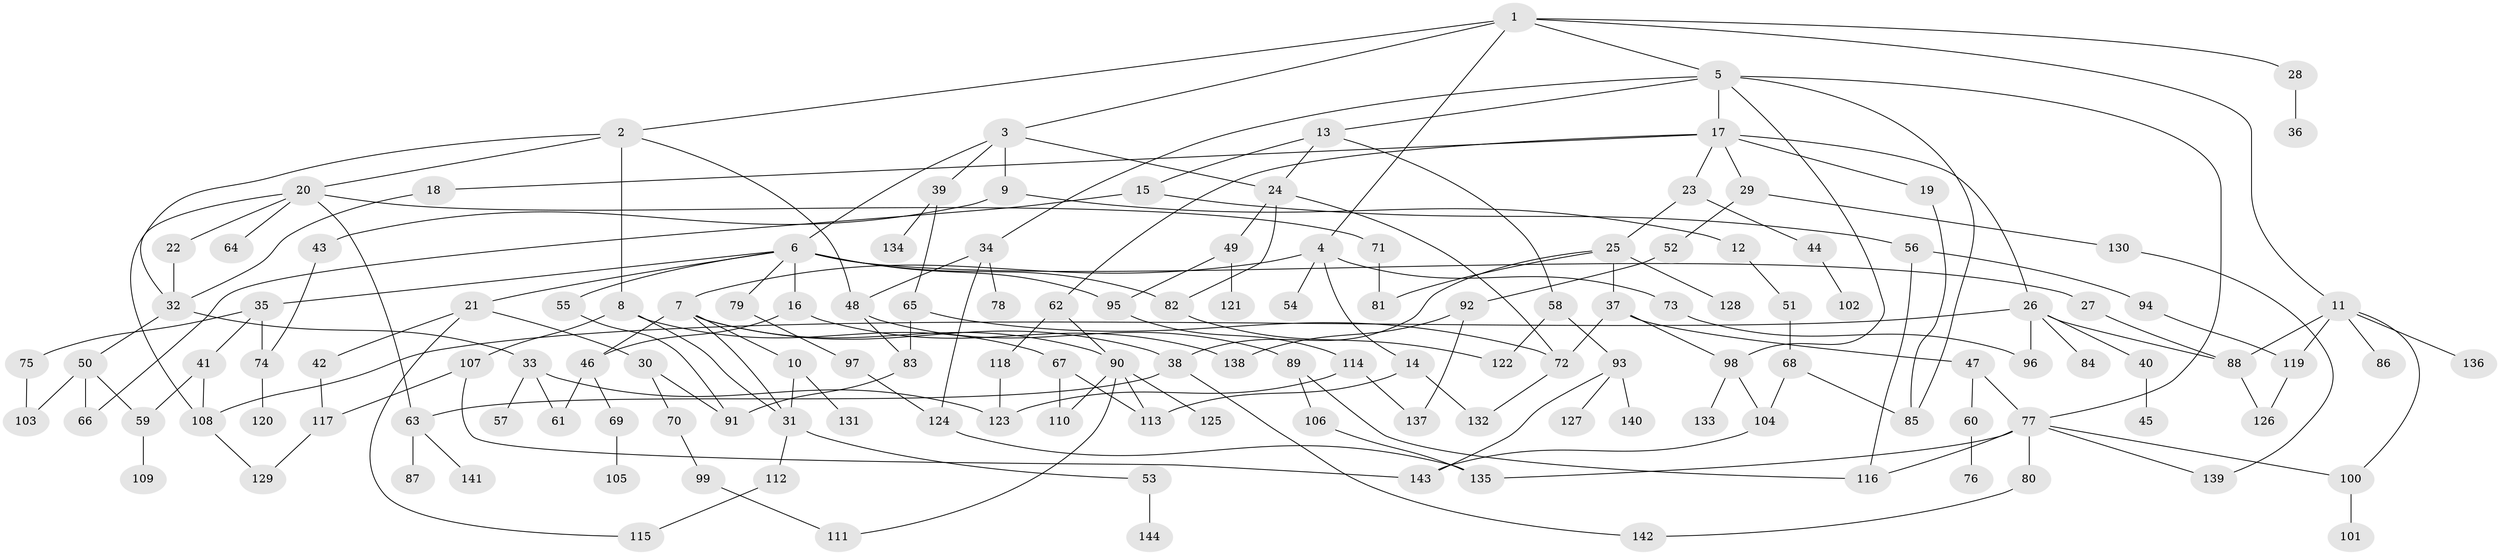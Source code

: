 // coarse degree distribution, {6: 0.04950495049504951, 5: 0.0594059405940594, 7: 0.0297029702970297, 9: 0.009900990099009901, 4: 0.1782178217821782, 3: 0.2871287128712871, 2: 0.21782178217821782, 1: 0.16831683168316833}
// Generated by graph-tools (version 1.1) at 2025/36/03/04/25 23:36:04]
// undirected, 144 vertices, 201 edges
graph export_dot {
  node [color=gray90,style=filled];
  1;
  2;
  3;
  4;
  5;
  6;
  7;
  8;
  9;
  10;
  11;
  12;
  13;
  14;
  15;
  16;
  17;
  18;
  19;
  20;
  21;
  22;
  23;
  24;
  25;
  26;
  27;
  28;
  29;
  30;
  31;
  32;
  33;
  34;
  35;
  36;
  37;
  38;
  39;
  40;
  41;
  42;
  43;
  44;
  45;
  46;
  47;
  48;
  49;
  50;
  51;
  52;
  53;
  54;
  55;
  56;
  57;
  58;
  59;
  60;
  61;
  62;
  63;
  64;
  65;
  66;
  67;
  68;
  69;
  70;
  71;
  72;
  73;
  74;
  75;
  76;
  77;
  78;
  79;
  80;
  81;
  82;
  83;
  84;
  85;
  86;
  87;
  88;
  89;
  90;
  91;
  92;
  93;
  94;
  95;
  96;
  97;
  98;
  99;
  100;
  101;
  102;
  103;
  104;
  105;
  106;
  107;
  108;
  109;
  110;
  111;
  112;
  113;
  114;
  115;
  116;
  117;
  118;
  119;
  120;
  121;
  122;
  123;
  124;
  125;
  126;
  127;
  128;
  129;
  130;
  131;
  132;
  133;
  134;
  135;
  136;
  137;
  138;
  139;
  140;
  141;
  142;
  143;
  144;
  1 -- 2;
  1 -- 3;
  1 -- 4;
  1 -- 5;
  1 -- 11;
  1 -- 28;
  2 -- 8;
  2 -- 20;
  2 -- 48;
  2 -- 32;
  3 -- 6;
  3 -- 9;
  3 -- 39;
  3 -- 24;
  4 -- 7;
  4 -- 14;
  4 -- 54;
  4 -- 73;
  5 -- 13;
  5 -- 17;
  5 -- 34;
  5 -- 98;
  5 -- 85;
  5 -- 77;
  6 -- 16;
  6 -- 21;
  6 -- 27;
  6 -- 35;
  6 -- 55;
  6 -- 79;
  6 -- 82;
  6 -- 95;
  7 -- 10;
  7 -- 38;
  7 -- 46;
  7 -- 31;
  7 -- 90;
  8 -- 31;
  8 -- 67;
  8 -- 107;
  9 -- 12;
  9 -- 43;
  10 -- 131;
  10 -- 31;
  11 -- 86;
  11 -- 100;
  11 -- 136;
  11 -- 88;
  11 -- 119;
  12 -- 51;
  13 -- 15;
  13 -- 24;
  13 -- 58;
  14 -- 113;
  14 -- 132;
  15 -- 56;
  15 -- 66;
  16 -- 46;
  16 -- 138;
  17 -- 18;
  17 -- 19;
  17 -- 23;
  17 -- 26;
  17 -- 29;
  17 -- 62;
  18 -- 32;
  19 -- 85;
  20 -- 22;
  20 -- 64;
  20 -- 71;
  20 -- 108;
  20 -- 63;
  21 -- 30;
  21 -- 42;
  21 -- 115;
  22 -- 32;
  23 -- 25;
  23 -- 44;
  24 -- 49;
  24 -- 82;
  24 -- 72;
  25 -- 37;
  25 -- 81;
  25 -- 128;
  25 -- 38;
  26 -- 40;
  26 -- 84;
  26 -- 88;
  26 -- 108;
  26 -- 96;
  27 -- 88;
  28 -- 36;
  29 -- 52;
  29 -- 130;
  30 -- 70;
  30 -- 91;
  31 -- 53;
  31 -- 112;
  32 -- 33;
  32 -- 50;
  33 -- 57;
  33 -- 61;
  33 -- 123;
  34 -- 78;
  34 -- 124;
  34 -- 48;
  35 -- 41;
  35 -- 75;
  35 -- 74;
  37 -- 47;
  37 -- 72;
  37 -- 98;
  38 -- 63;
  38 -- 142;
  39 -- 65;
  39 -- 134;
  40 -- 45;
  41 -- 59;
  41 -- 108;
  42 -- 117;
  43 -- 74;
  44 -- 102;
  46 -- 61;
  46 -- 69;
  47 -- 60;
  47 -- 77;
  48 -- 83;
  48 -- 89;
  49 -- 95;
  49 -- 121;
  50 -- 59;
  50 -- 66;
  50 -- 103;
  51 -- 68;
  52 -- 92;
  53 -- 144;
  55 -- 91;
  56 -- 94;
  56 -- 116;
  58 -- 93;
  58 -- 122;
  59 -- 109;
  60 -- 76;
  62 -- 90;
  62 -- 118;
  63 -- 87;
  63 -- 141;
  65 -- 72;
  65 -- 83;
  67 -- 110;
  67 -- 113;
  68 -- 104;
  68 -- 85;
  69 -- 105;
  70 -- 99;
  71 -- 81;
  72 -- 132;
  73 -- 96;
  74 -- 120;
  75 -- 103;
  77 -- 80;
  77 -- 116;
  77 -- 135;
  77 -- 139;
  77 -- 100;
  79 -- 97;
  80 -- 142;
  82 -- 122;
  83 -- 91;
  88 -- 126;
  89 -- 106;
  89 -- 116;
  90 -- 111;
  90 -- 125;
  90 -- 113;
  90 -- 110;
  92 -- 138;
  92 -- 137;
  93 -- 127;
  93 -- 140;
  93 -- 143;
  94 -- 119;
  95 -- 114;
  97 -- 124;
  98 -- 104;
  98 -- 133;
  99 -- 111;
  100 -- 101;
  104 -- 143;
  106 -- 135;
  107 -- 117;
  107 -- 143;
  108 -- 129;
  112 -- 115;
  114 -- 137;
  114 -- 123;
  117 -- 129;
  118 -- 123;
  119 -- 126;
  124 -- 135;
  130 -- 139;
}
